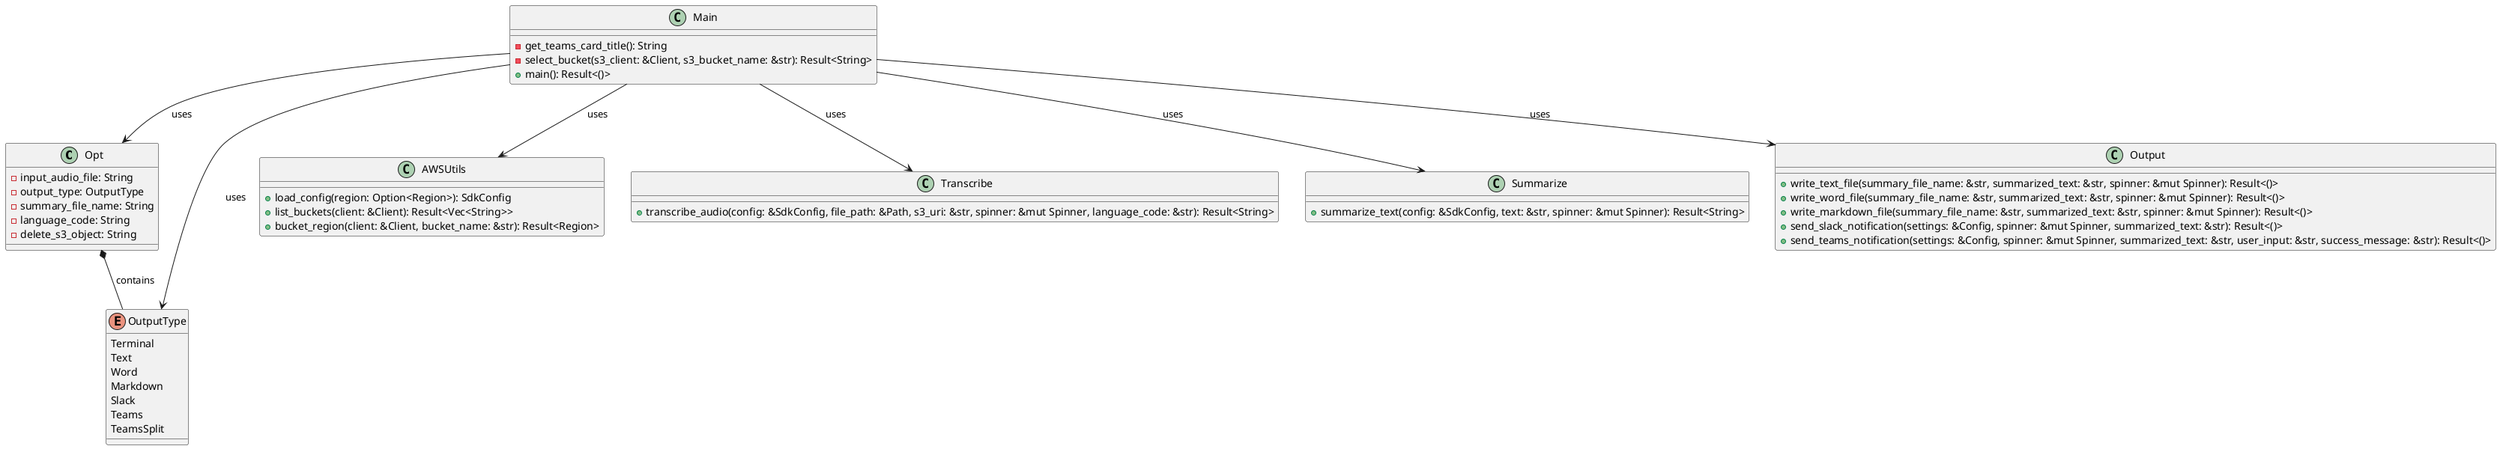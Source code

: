 @startuml

class Opt {
  - input_audio_file: String
  - output_type: OutputType
  - summary_file_name: String
  - language_code: String
  - delete_s3_object: String
}

enum OutputType {
  Terminal
  Text
  Word
  Markdown
  Slack
  Teams
  TeamsSplit
}

class Main {
  - get_teams_card_title(): String
  - select_bucket(s3_client: &Client, s3_bucket_name: &str): Result<String>
  + main(): Result<()>
}

class AWSUtils {
  + load_config(region: Option<Region>): SdkConfig
  + list_buckets(client: &Client): Result<Vec<String>>
  + bucket_region(client: &Client, bucket_name: &str): Result<Region>
}

class Transcribe {
  + transcribe_audio(config: &SdkConfig, file_path: &Path, s3_uri: &str, spinner: &mut Spinner, language_code: &str): Result<String>
}

class Summarize {
  + summarize_text(config: &SdkConfig, text: &str, spinner: &mut Spinner): Result<String>
}

class Output {
  + write_text_file(summary_file_name: &str, summarized_text: &str, spinner: &mut Spinner): Result<()>
  + write_word_file(summary_file_name: &str, summarized_text: &str, spinner: &mut Spinner): Result<()>
  + write_markdown_file(summary_file_name: &str, summarized_text: &str, spinner: &mut Spinner): Result<()>
  + send_slack_notification(settings: &Config, spinner: &mut Spinner, summarized_text: &str): Result<()>
  + send_teams_notification(settings: &Config, spinner: &mut Spinner, summarized_text: &str, user_input: &str, success_message: &str): Result<()>
}

Main --> Opt : uses
Main --> OutputType : uses
Main --> AWSUtils : uses
Main --> Transcribe : uses
Main --> Summarize : uses
Main --> Output : uses
Opt *-- OutputType : contains

@enduml
